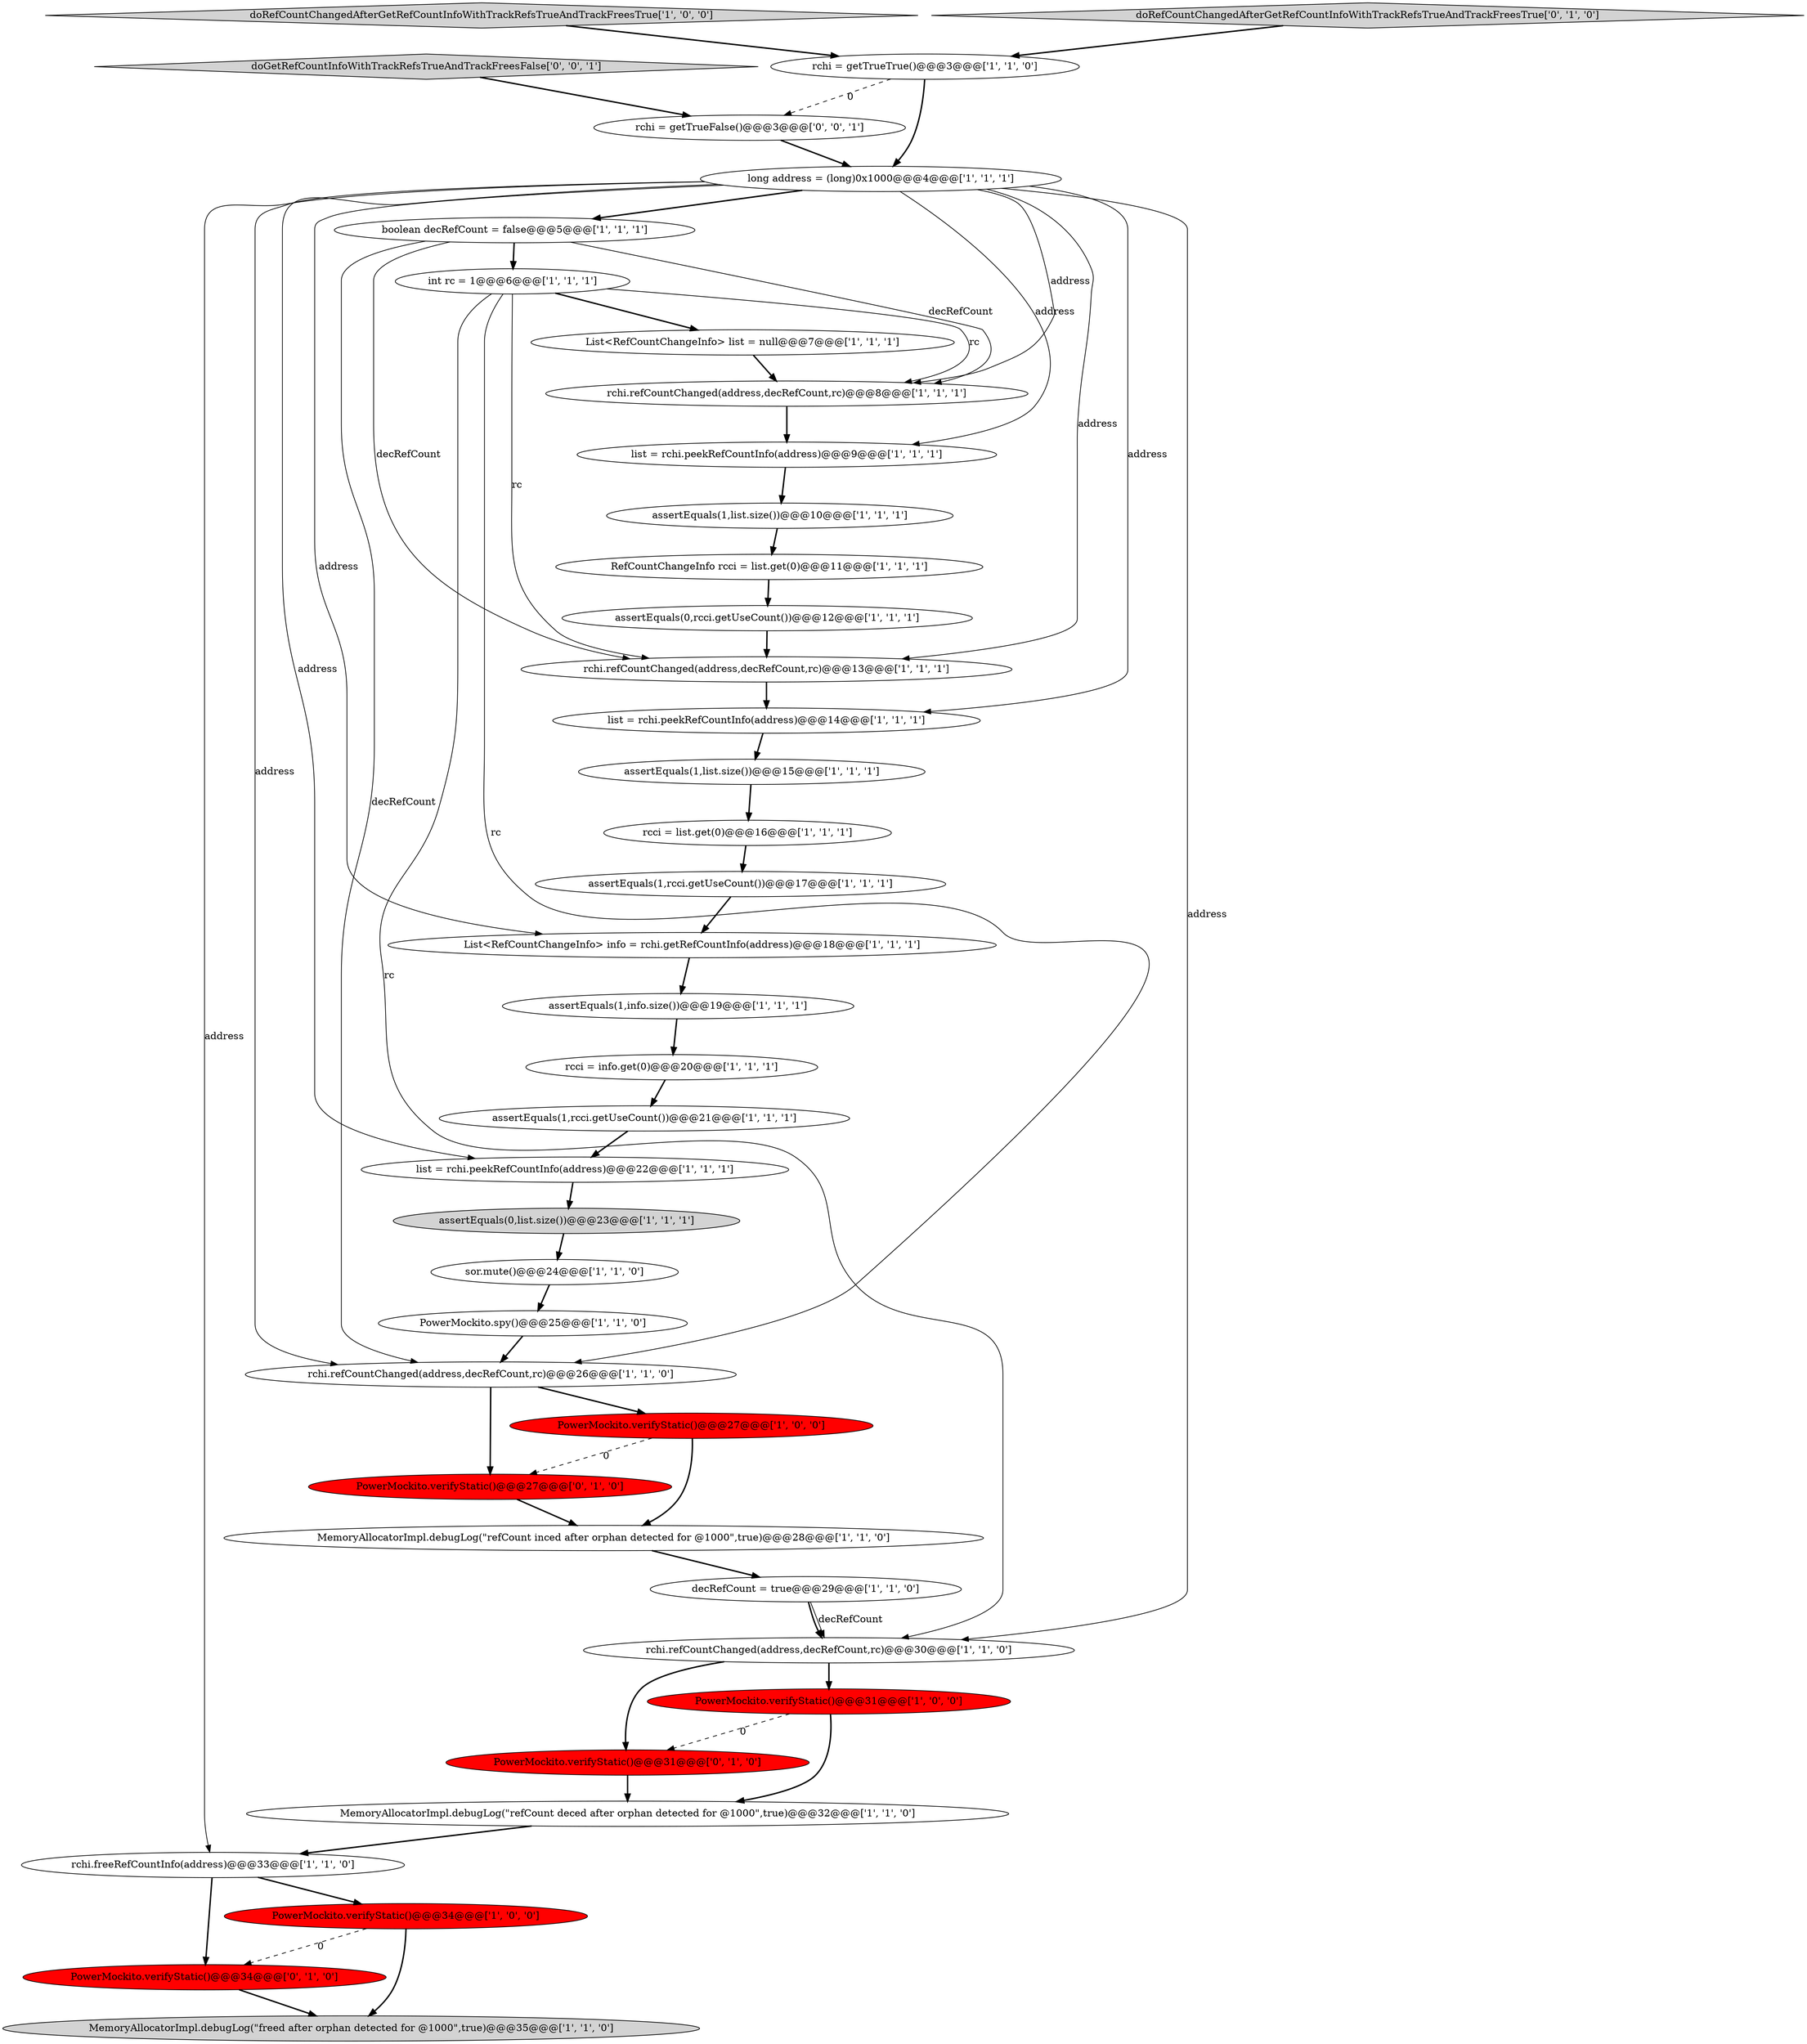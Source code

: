 digraph {
10 [style = filled, label = "List<RefCountChangeInfo> info = rchi.getRefCountInfo(address)@@@18@@@['1', '1', '1']", fillcolor = white, shape = ellipse image = "AAA0AAABBB1BBB"];
24 [style = filled, label = "rchi.refCountChanged(address,decRefCount,rc)@@@8@@@['1', '1', '1']", fillcolor = white, shape = ellipse image = "AAA0AAABBB1BBB"];
38 [style = filled, label = "rchi = getTrueFalse()@@@3@@@['0', '0', '1']", fillcolor = white, shape = ellipse image = "AAA0AAABBB3BBB"];
36 [style = filled, label = "PowerMockito.verifyStatic()@@@34@@@['0', '1', '0']", fillcolor = red, shape = ellipse image = "AAA1AAABBB2BBB"];
39 [style = filled, label = "doGetRefCountInfoWithTrackRefsTrueAndTrackFreesFalse['0', '0', '1']", fillcolor = lightgray, shape = diamond image = "AAA0AAABBB3BBB"];
33 [style = filled, label = "rchi.refCountChanged(address,decRefCount,rc)@@@30@@@['1', '1', '0']", fillcolor = white, shape = ellipse image = "AAA0AAABBB1BBB"];
19 [style = filled, label = "RefCountChangeInfo rcci = list.get(0)@@@11@@@['1', '1', '1']", fillcolor = white, shape = ellipse image = "AAA0AAABBB1BBB"];
8 [style = filled, label = "doRefCountChangedAfterGetRefCountInfoWithTrackRefsTrueAndTrackFreesTrue['1', '0', '0']", fillcolor = lightgray, shape = diamond image = "AAA0AAABBB1BBB"];
7 [style = filled, label = "list = rchi.peekRefCountInfo(address)@@@22@@@['1', '1', '1']", fillcolor = white, shape = ellipse image = "AAA0AAABBB1BBB"];
9 [style = filled, label = "MemoryAllocatorImpl.debugLog(\"refCount deced after orphan detected for @1000\",true)@@@32@@@['1', '1', '0']", fillcolor = white, shape = ellipse image = "AAA0AAABBB1BBB"];
34 [style = filled, label = "PowerMockito.verifyStatic()@@@27@@@['0', '1', '0']", fillcolor = red, shape = ellipse image = "AAA1AAABBB2BBB"];
13 [style = filled, label = "list = rchi.peekRefCountInfo(address)@@@9@@@['1', '1', '1']", fillcolor = white, shape = ellipse image = "AAA0AAABBB1BBB"];
5 [style = filled, label = "decRefCount = true@@@29@@@['1', '1', '0']", fillcolor = white, shape = ellipse image = "AAA0AAABBB1BBB"];
37 [style = filled, label = "PowerMockito.verifyStatic()@@@31@@@['0', '1', '0']", fillcolor = red, shape = ellipse image = "AAA1AAABBB2BBB"];
29 [style = filled, label = "assertEquals(1,list.size())@@@10@@@['1', '1', '1']", fillcolor = white, shape = ellipse image = "AAA0AAABBB1BBB"];
14 [style = filled, label = "assertEquals(1,rcci.getUseCount())@@@17@@@['1', '1', '1']", fillcolor = white, shape = ellipse image = "AAA0AAABBB1BBB"];
17 [style = filled, label = "rchi.freeRefCountInfo(address)@@@33@@@['1', '1', '0']", fillcolor = white, shape = ellipse image = "AAA0AAABBB1BBB"];
15 [style = filled, label = "assertEquals(1,list.size())@@@15@@@['1', '1', '1']", fillcolor = white, shape = ellipse image = "AAA0AAABBB1BBB"];
2 [style = filled, label = "rcci = list.get(0)@@@16@@@['1', '1', '1']", fillcolor = white, shape = ellipse image = "AAA0AAABBB1BBB"];
31 [style = filled, label = "assertEquals(0,list.size())@@@23@@@['1', '1', '1']", fillcolor = lightgray, shape = ellipse image = "AAA0AAABBB1BBB"];
0 [style = filled, label = "assertEquals(1,rcci.getUseCount())@@@21@@@['1', '1', '1']", fillcolor = white, shape = ellipse image = "AAA0AAABBB1BBB"];
28 [style = filled, label = "rchi.refCountChanged(address,decRefCount,rc)@@@26@@@['1', '1', '0']", fillcolor = white, shape = ellipse image = "AAA0AAABBB1BBB"];
26 [style = filled, label = "MemoryAllocatorImpl.debugLog(\"refCount inced after orphan detected for @1000\",true)@@@28@@@['1', '1', '0']", fillcolor = white, shape = ellipse image = "AAA0AAABBB1BBB"];
35 [style = filled, label = "doRefCountChangedAfterGetRefCountInfoWithTrackRefsTrueAndTrackFreesTrue['0', '1', '0']", fillcolor = lightgray, shape = diamond image = "AAA0AAABBB2BBB"];
4 [style = filled, label = "rchi = getTrueTrue()@@@3@@@['1', '1', '0']", fillcolor = white, shape = ellipse image = "AAA0AAABBB1BBB"];
23 [style = filled, label = "long address = (long)0x1000@@@4@@@['1', '1', '1']", fillcolor = white, shape = ellipse image = "AAA0AAABBB1BBB"];
1 [style = filled, label = "boolean decRefCount = false@@@5@@@['1', '1', '1']", fillcolor = white, shape = ellipse image = "AAA0AAABBB1BBB"];
18 [style = filled, label = "rchi.refCountChanged(address,decRefCount,rc)@@@13@@@['1', '1', '1']", fillcolor = white, shape = ellipse image = "AAA0AAABBB1BBB"];
3 [style = filled, label = "List<RefCountChangeInfo> list = null@@@7@@@['1', '1', '1']", fillcolor = white, shape = ellipse image = "AAA0AAABBB1BBB"];
21 [style = filled, label = "rcci = info.get(0)@@@20@@@['1', '1', '1']", fillcolor = white, shape = ellipse image = "AAA0AAABBB1BBB"];
22 [style = filled, label = "PowerMockito.spy()@@@25@@@['1', '1', '0']", fillcolor = white, shape = ellipse image = "AAA0AAABBB1BBB"];
11 [style = filled, label = "PowerMockito.verifyStatic()@@@27@@@['1', '0', '0']", fillcolor = red, shape = ellipse image = "AAA1AAABBB1BBB"];
20 [style = filled, label = "assertEquals(1,info.size())@@@19@@@['1', '1', '1']", fillcolor = white, shape = ellipse image = "AAA0AAABBB1BBB"];
12 [style = filled, label = "int rc = 1@@@6@@@['1', '1', '1']", fillcolor = white, shape = ellipse image = "AAA0AAABBB1BBB"];
25 [style = filled, label = "assertEquals(0,rcci.getUseCount())@@@12@@@['1', '1', '1']", fillcolor = white, shape = ellipse image = "AAA0AAABBB1BBB"];
30 [style = filled, label = "sor.mute()@@@24@@@['1', '1', '0']", fillcolor = white, shape = ellipse image = "AAA0AAABBB1BBB"];
27 [style = filled, label = "PowerMockito.verifyStatic()@@@34@@@['1', '0', '0']", fillcolor = red, shape = ellipse image = "AAA1AAABBB1BBB"];
32 [style = filled, label = "MemoryAllocatorImpl.debugLog(\"freed after orphan detected for @1000\",true)@@@35@@@['1', '1', '0']", fillcolor = lightgray, shape = ellipse image = "AAA0AAABBB1BBB"];
16 [style = filled, label = "list = rchi.peekRefCountInfo(address)@@@14@@@['1', '1', '1']", fillcolor = white, shape = ellipse image = "AAA0AAABBB1BBB"];
6 [style = filled, label = "PowerMockito.verifyStatic()@@@31@@@['1', '0', '0']", fillcolor = red, shape = ellipse image = "AAA1AAABBB1BBB"];
16->15 [style = bold, label=""];
15->2 [style = bold, label=""];
10->20 [style = bold, label=""];
30->22 [style = bold, label=""];
27->32 [style = bold, label=""];
23->13 [style = solid, label="address"];
21->0 [style = bold, label=""];
28->34 [style = bold, label=""];
3->24 [style = bold, label=""];
5->33 [style = bold, label=""];
4->38 [style = dashed, label="0"];
26->5 [style = bold, label=""];
11->34 [style = dashed, label="0"];
33->6 [style = bold, label=""];
28->11 [style = bold, label=""];
25->18 [style = bold, label=""];
1->24 [style = solid, label="decRefCount"];
14->10 [style = bold, label=""];
23->7 [style = solid, label="address"];
36->32 [style = bold, label=""];
9->17 [style = bold, label=""];
38->23 [style = bold, label=""];
22->28 [style = bold, label=""];
23->10 [style = solid, label="address"];
7->31 [style = bold, label=""];
6->37 [style = dashed, label="0"];
27->36 [style = dashed, label="0"];
23->17 [style = solid, label="address"];
35->4 [style = bold, label=""];
19->25 [style = bold, label=""];
37->9 [style = bold, label=""];
0->7 [style = bold, label=""];
23->16 [style = solid, label="address"];
20->21 [style = bold, label=""];
17->36 [style = bold, label=""];
13->29 [style = bold, label=""];
1->18 [style = solid, label="decRefCount"];
1->28 [style = solid, label="decRefCount"];
12->18 [style = solid, label="rc"];
29->19 [style = bold, label=""];
12->33 [style = solid, label="rc"];
34->26 [style = bold, label=""];
5->33 [style = solid, label="decRefCount"];
23->24 [style = solid, label="address"];
2->14 [style = bold, label=""];
31->30 [style = bold, label=""];
12->24 [style = solid, label="rc"];
1->12 [style = bold, label=""];
39->38 [style = bold, label=""];
23->1 [style = bold, label=""];
12->3 [style = bold, label=""];
23->28 [style = solid, label="address"];
23->18 [style = solid, label="address"];
8->4 [style = bold, label=""];
17->27 [style = bold, label=""];
6->9 [style = bold, label=""];
33->37 [style = bold, label=""];
12->28 [style = solid, label="rc"];
4->23 [style = bold, label=""];
23->33 [style = solid, label="address"];
11->26 [style = bold, label=""];
24->13 [style = bold, label=""];
18->16 [style = bold, label=""];
}
